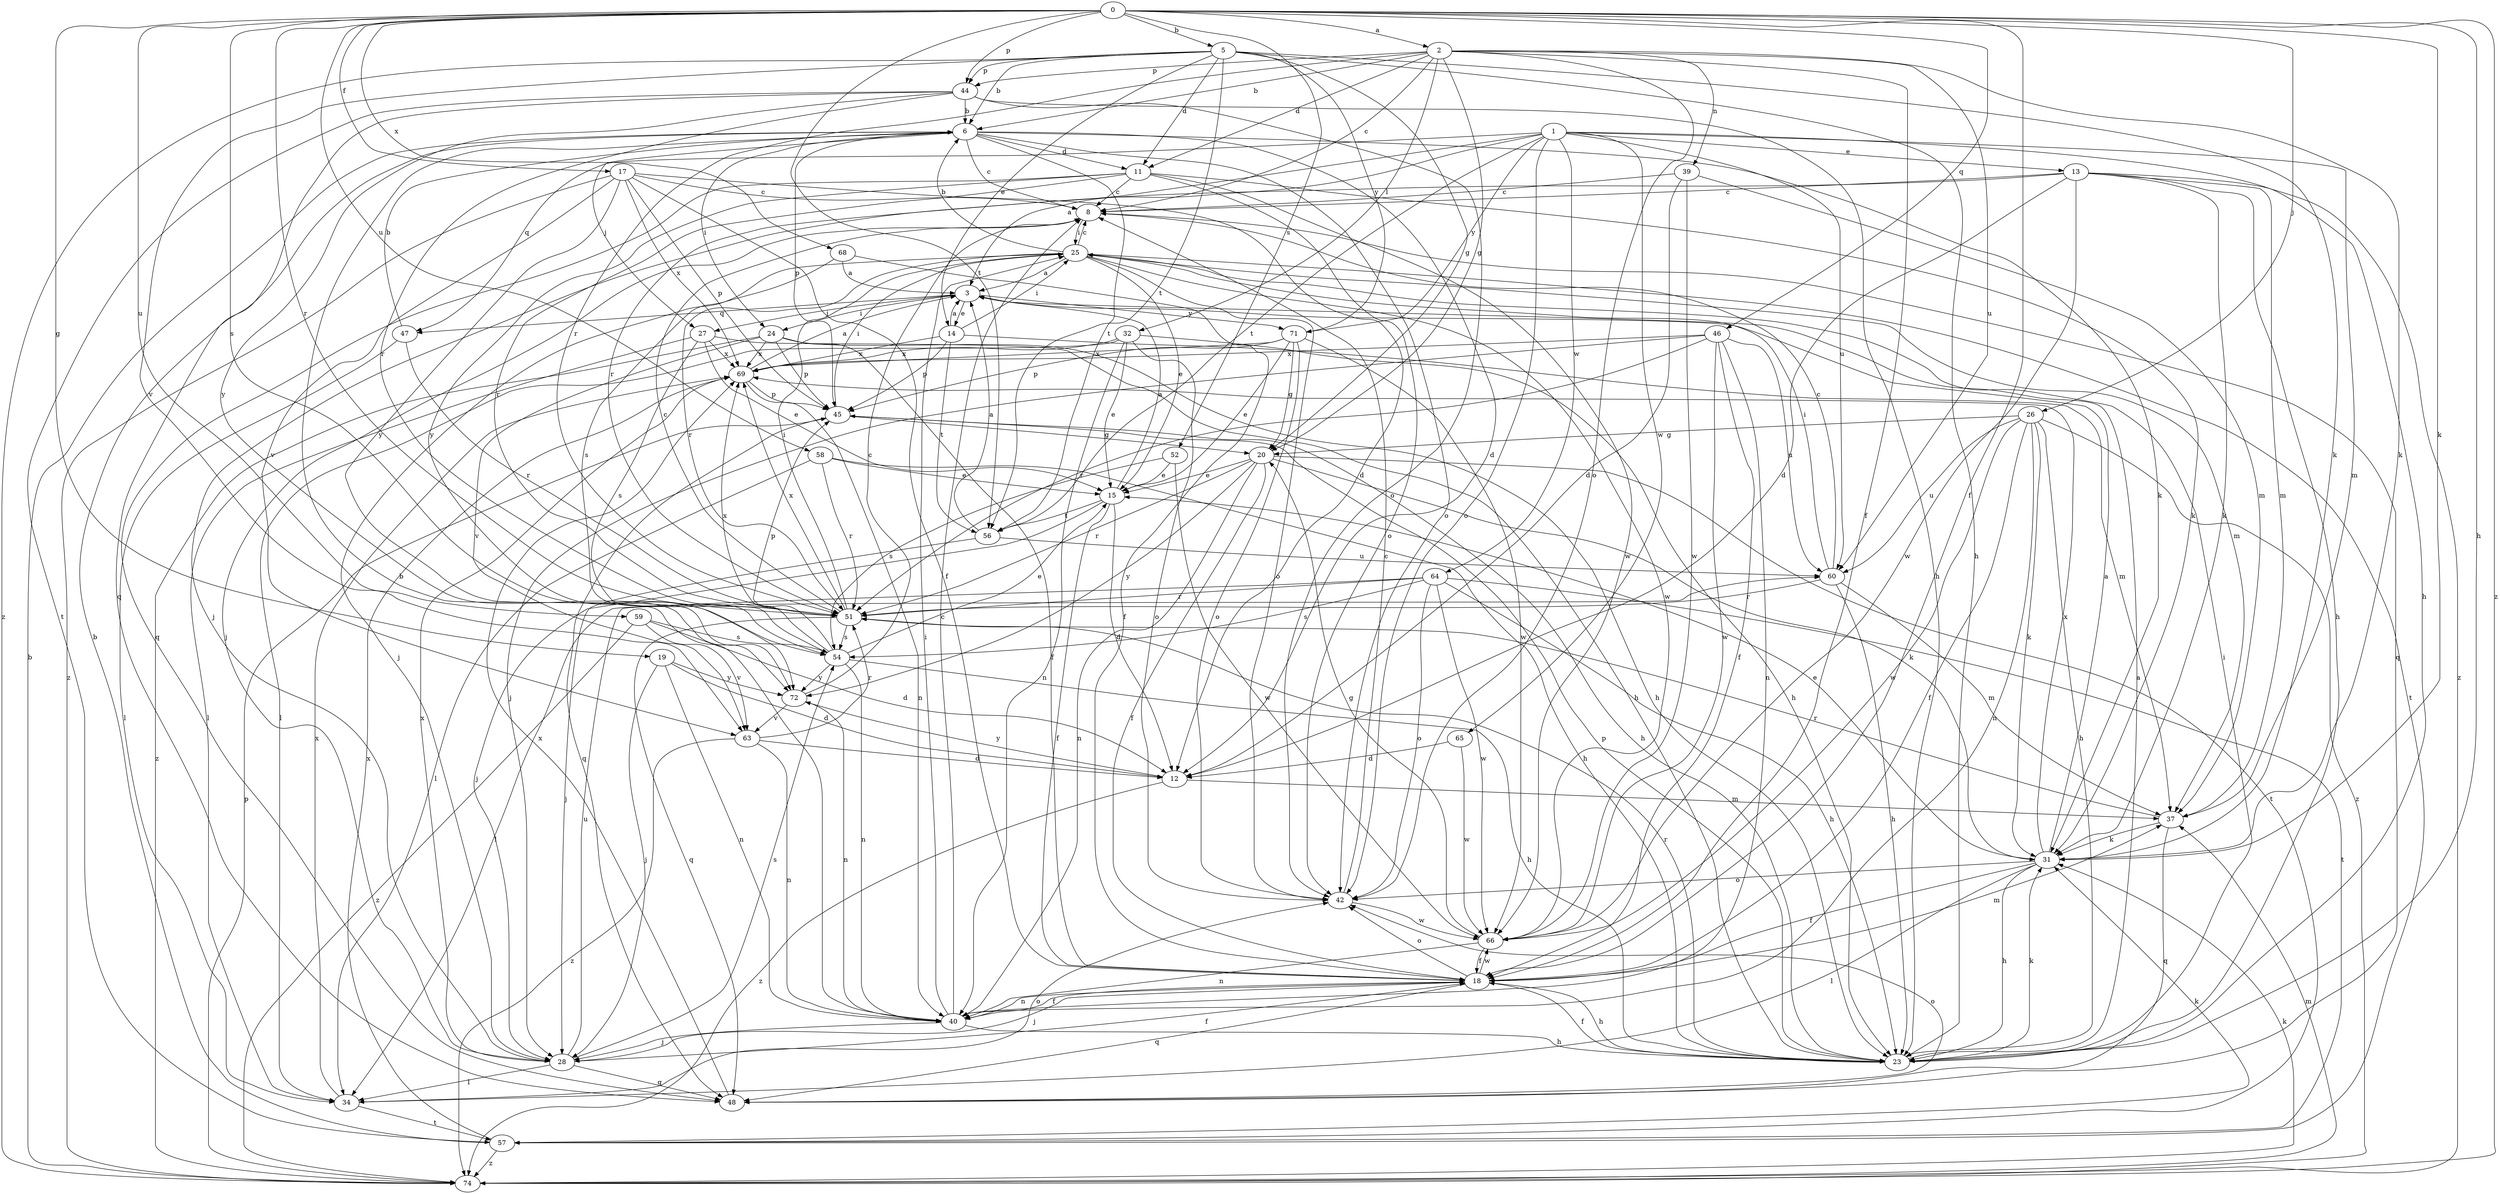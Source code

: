 strict digraph  {
0;
1;
2;
3;
5;
6;
8;
11;
12;
13;
14;
15;
17;
18;
19;
20;
23;
24;
25;
26;
27;
28;
31;
32;
34;
37;
39;
40;
42;
44;
45;
46;
47;
48;
51;
52;
54;
56;
57;
58;
59;
60;
63;
64;
65;
66;
68;
69;
71;
72;
74;
0 -> 2  [label=a];
0 -> 5  [label=b];
0 -> 17  [label=f];
0 -> 18  [label=f];
0 -> 19  [label=g];
0 -> 23  [label=h];
0 -> 26  [label=j];
0 -> 31  [label=k];
0 -> 44  [label=p];
0 -> 46  [label=q];
0 -> 51  [label=r];
0 -> 52  [label=s];
0 -> 54  [label=s];
0 -> 56  [label=t];
0 -> 58  [label=u];
0 -> 59  [label=u];
0 -> 68  [label=x];
0 -> 74  [label=z];
1 -> 3  [label=a];
1 -> 13  [label=e];
1 -> 23  [label=h];
1 -> 37  [label=m];
1 -> 42  [label=o];
1 -> 47  [label=q];
1 -> 51  [label=r];
1 -> 56  [label=t];
1 -> 60  [label=u];
1 -> 64  [label=w];
1 -> 65  [label=w];
1 -> 71  [label=y];
2 -> 6  [label=b];
2 -> 8  [label=c];
2 -> 11  [label=d];
2 -> 18  [label=f];
2 -> 20  [label=g];
2 -> 31  [label=k];
2 -> 32  [label=l];
2 -> 39  [label=n];
2 -> 42  [label=o];
2 -> 44  [label=p];
2 -> 51  [label=r];
2 -> 60  [label=u];
3 -> 14  [label=e];
3 -> 24  [label=i];
3 -> 27  [label=j];
3 -> 47  [label=q];
3 -> 71  [label=y];
5 -> 6  [label=b];
5 -> 11  [label=d];
5 -> 14  [label=e];
5 -> 20  [label=g];
5 -> 23  [label=h];
5 -> 31  [label=k];
5 -> 44  [label=p];
5 -> 56  [label=t];
5 -> 63  [label=v];
5 -> 71  [label=y];
5 -> 74  [label=z];
6 -> 8  [label=c];
6 -> 11  [label=d];
6 -> 12  [label=d];
6 -> 24  [label=i];
6 -> 27  [label=j];
6 -> 31  [label=k];
6 -> 42  [label=o];
6 -> 45  [label=p];
6 -> 56  [label=t];
8 -> 25  [label=i];
8 -> 28  [label=j];
8 -> 48  [label=q];
11 -> 8  [label=c];
11 -> 31  [label=k];
11 -> 42  [label=o];
11 -> 48  [label=q];
11 -> 51  [label=r];
11 -> 66  [label=w];
11 -> 72  [label=y];
12 -> 37  [label=m];
12 -> 72  [label=y];
12 -> 74  [label=z];
13 -> 8  [label=c];
13 -> 12  [label=d];
13 -> 23  [label=h];
13 -> 28  [label=j];
13 -> 31  [label=k];
13 -> 37  [label=m];
13 -> 66  [label=w];
13 -> 74  [label=z];
14 -> 3  [label=a];
14 -> 25  [label=i];
14 -> 37  [label=m];
14 -> 45  [label=p];
14 -> 56  [label=t];
14 -> 69  [label=x];
15 -> 3  [label=a];
15 -> 12  [label=d];
15 -> 18  [label=f];
15 -> 28  [label=j];
15 -> 56  [label=t];
17 -> 8  [label=c];
17 -> 12  [label=d];
17 -> 18  [label=f];
17 -> 45  [label=p];
17 -> 63  [label=v];
17 -> 69  [label=x];
17 -> 72  [label=y];
17 -> 74  [label=z];
18 -> 23  [label=h];
18 -> 28  [label=j];
18 -> 37  [label=m];
18 -> 40  [label=n];
18 -> 42  [label=o];
18 -> 48  [label=q];
18 -> 66  [label=w];
19 -> 12  [label=d];
19 -> 28  [label=j];
19 -> 40  [label=n];
19 -> 72  [label=y];
20 -> 15  [label=e];
20 -> 18  [label=f];
20 -> 31  [label=k];
20 -> 40  [label=n];
20 -> 51  [label=r];
20 -> 57  [label=t];
20 -> 72  [label=y];
23 -> 3  [label=a];
23 -> 18  [label=f];
23 -> 25  [label=i];
23 -> 31  [label=k];
23 -> 45  [label=p];
23 -> 51  [label=r];
24 -> 18  [label=f];
24 -> 23  [label=h];
24 -> 45  [label=p];
24 -> 63  [label=v];
24 -> 69  [label=x];
24 -> 74  [label=z];
25 -> 3  [label=a];
25 -> 6  [label=b];
25 -> 8  [label=c];
25 -> 15  [label=e];
25 -> 28  [label=j];
25 -> 37  [label=m];
25 -> 42  [label=o];
25 -> 51  [label=r];
25 -> 57  [label=t];
25 -> 66  [label=w];
26 -> 18  [label=f];
26 -> 20  [label=g];
26 -> 23  [label=h];
26 -> 31  [label=k];
26 -> 40  [label=n];
26 -> 60  [label=u];
26 -> 66  [label=w];
26 -> 74  [label=z];
27 -> 15  [label=e];
27 -> 23  [label=h];
27 -> 34  [label=l];
27 -> 54  [label=s];
27 -> 69  [label=x];
28 -> 18  [label=f];
28 -> 34  [label=l];
28 -> 48  [label=q];
28 -> 54  [label=s];
28 -> 60  [label=u];
28 -> 69  [label=x];
31 -> 3  [label=a];
31 -> 15  [label=e];
31 -> 18  [label=f];
31 -> 23  [label=h];
31 -> 34  [label=l];
31 -> 42  [label=o];
31 -> 69  [label=x];
32 -> 15  [label=e];
32 -> 23  [label=h];
32 -> 34  [label=l];
32 -> 40  [label=n];
32 -> 42  [label=o];
32 -> 69  [label=x];
34 -> 42  [label=o];
34 -> 57  [label=t];
34 -> 69  [label=x];
37 -> 31  [label=k];
37 -> 48  [label=q];
37 -> 51  [label=r];
39 -> 8  [label=c];
39 -> 12  [label=d];
39 -> 37  [label=m];
39 -> 66  [label=w];
40 -> 6  [label=b];
40 -> 8  [label=c];
40 -> 18  [label=f];
40 -> 23  [label=h];
40 -> 25  [label=i];
40 -> 28  [label=j];
42 -> 8  [label=c];
42 -> 66  [label=w];
44 -> 6  [label=b];
44 -> 23  [label=h];
44 -> 42  [label=o];
44 -> 48  [label=q];
44 -> 51  [label=r];
44 -> 57  [label=t];
44 -> 72  [label=y];
45 -> 20  [label=g];
45 -> 23  [label=h];
45 -> 25  [label=i];
45 -> 48  [label=q];
46 -> 18  [label=f];
46 -> 28  [label=j];
46 -> 40  [label=n];
46 -> 51  [label=r];
46 -> 60  [label=u];
46 -> 66  [label=w];
46 -> 69  [label=x];
47 -> 6  [label=b];
47 -> 34  [label=l];
47 -> 51  [label=r];
48 -> 42  [label=o];
48 -> 69  [label=x];
51 -> 8  [label=c];
51 -> 25  [label=i];
51 -> 48  [label=q];
51 -> 54  [label=s];
51 -> 69  [label=x];
52 -> 15  [label=e];
52 -> 54  [label=s];
52 -> 66  [label=w];
54 -> 15  [label=e];
54 -> 23  [label=h];
54 -> 40  [label=n];
54 -> 45  [label=p];
54 -> 69  [label=x];
54 -> 72  [label=y];
56 -> 3  [label=a];
56 -> 28  [label=j];
56 -> 60  [label=u];
57 -> 6  [label=b];
57 -> 31  [label=k];
57 -> 69  [label=x];
57 -> 74  [label=z];
58 -> 15  [label=e];
58 -> 23  [label=h];
58 -> 34  [label=l];
58 -> 51  [label=r];
59 -> 12  [label=d];
59 -> 54  [label=s];
59 -> 63  [label=v];
59 -> 74  [label=z];
60 -> 8  [label=c];
60 -> 23  [label=h];
60 -> 25  [label=i];
60 -> 37  [label=m];
60 -> 51  [label=r];
63 -> 12  [label=d];
63 -> 40  [label=n];
63 -> 51  [label=r];
63 -> 74  [label=z];
64 -> 23  [label=h];
64 -> 34  [label=l];
64 -> 42  [label=o];
64 -> 51  [label=r];
64 -> 54  [label=s];
64 -> 57  [label=t];
64 -> 66  [label=w];
65 -> 12  [label=d];
65 -> 66  [label=w];
66 -> 18  [label=f];
66 -> 20  [label=g];
66 -> 40  [label=n];
68 -> 3  [label=a];
68 -> 18  [label=f];
68 -> 54  [label=s];
69 -> 3  [label=a];
69 -> 40  [label=n];
69 -> 45  [label=p];
71 -> 15  [label=e];
71 -> 20  [label=g];
71 -> 42  [label=o];
71 -> 45  [label=p];
71 -> 66  [label=w];
71 -> 69  [label=x];
72 -> 8  [label=c];
72 -> 40  [label=n];
72 -> 63  [label=v];
74 -> 6  [label=b];
74 -> 31  [label=k];
74 -> 37  [label=m];
74 -> 45  [label=p];
}
